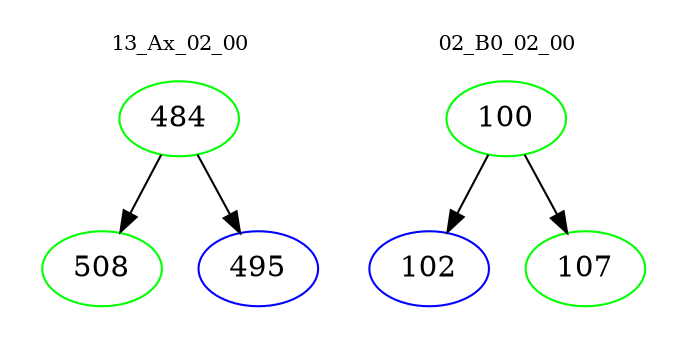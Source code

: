 digraph{
subgraph cluster_0 {
color = white
label = "13_Ax_02_00";
fontsize=10;
T0_484 [label="484", color="green"]
T0_484 -> T0_508 [color="black"]
T0_508 [label="508", color="green"]
T0_484 -> T0_495 [color="black"]
T0_495 [label="495", color="blue"]
}
subgraph cluster_1 {
color = white
label = "02_B0_02_00";
fontsize=10;
T1_100 [label="100", color="green"]
T1_100 -> T1_102 [color="black"]
T1_102 [label="102", color="blue"]
T1_100 -> T1_107 [color="black"]
T1_107 [label="107", color="green"]
}
}
